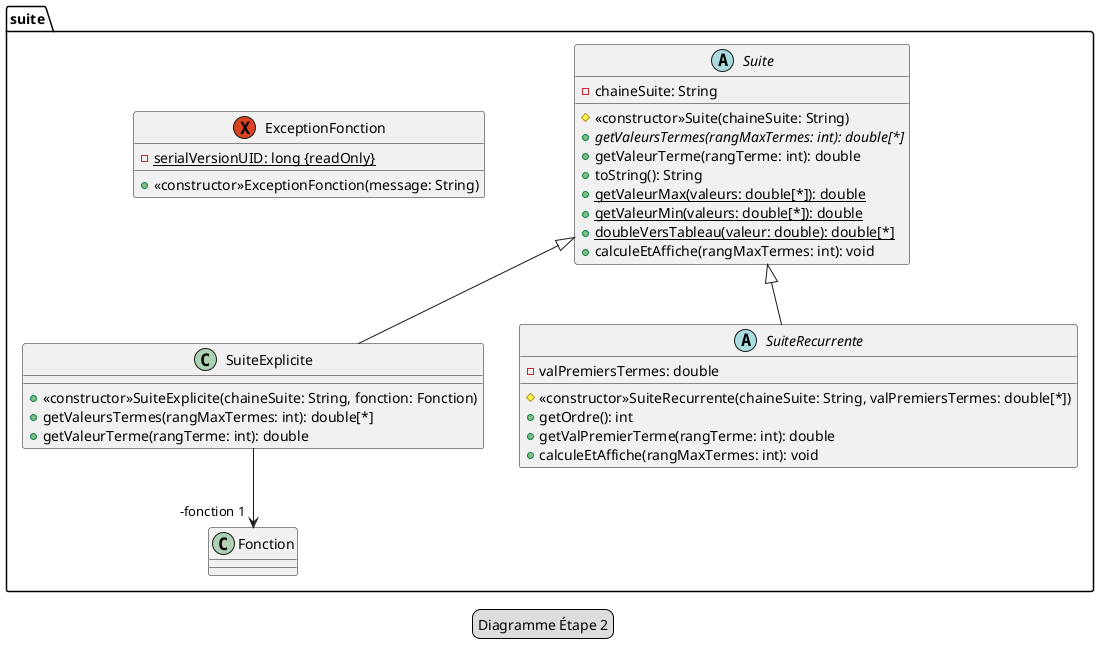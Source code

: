 @startuml
legend Diagramme Étape 2

package suite {
    abstract class Suite {
        -chaineSuite: String

        #<<constructor>>Suite(chaineSuite: String)
        +{abstract}getValeursTermes(rangMaxTermes: int): double[*]
        +getValeurTerme(rangTerme: int): double
        +toString(): String
        +{static}getValeurMax(valeurs: double[*]): double
        +{static}getValeurMin(valeurs: double[*]): double
        +{static}doubleVersTableau(valeur: double): double[*]
        +calculeEtAffiche(rangMaxTermes: int): void
    }

    class SuiteExplicite extends Suite {
        +<<constructor>>SuiteExplicite(chaineSuite: String, fonction: Fonction)
        +getValeursTermes(rangMaxTermes: int): double[*]
        +getValeurTerme(rangTerme: int): double
    }

    exception ExceptionFonction {
        -{static}serialVersionUID: long {readOnly}
        +<<constructor>>ExceptionFonction(message: String)
    }

    class Fonction {
    }

    abstract class SuiteRecurrente extends Suite {
        -valPremiersTermes: double
        #<<constructor>>SuiteRecurrente(chaineSuite: String, valPremiersTermes: double[*])
        +getOrdre(): int
        +getValPremierTerme(rangTerme: int): double
        +calculeEtAffiche(rangMaxTermes: int): void

    }
}
SuiteExplicite --> "-fonction 1" Fonction
@enduml